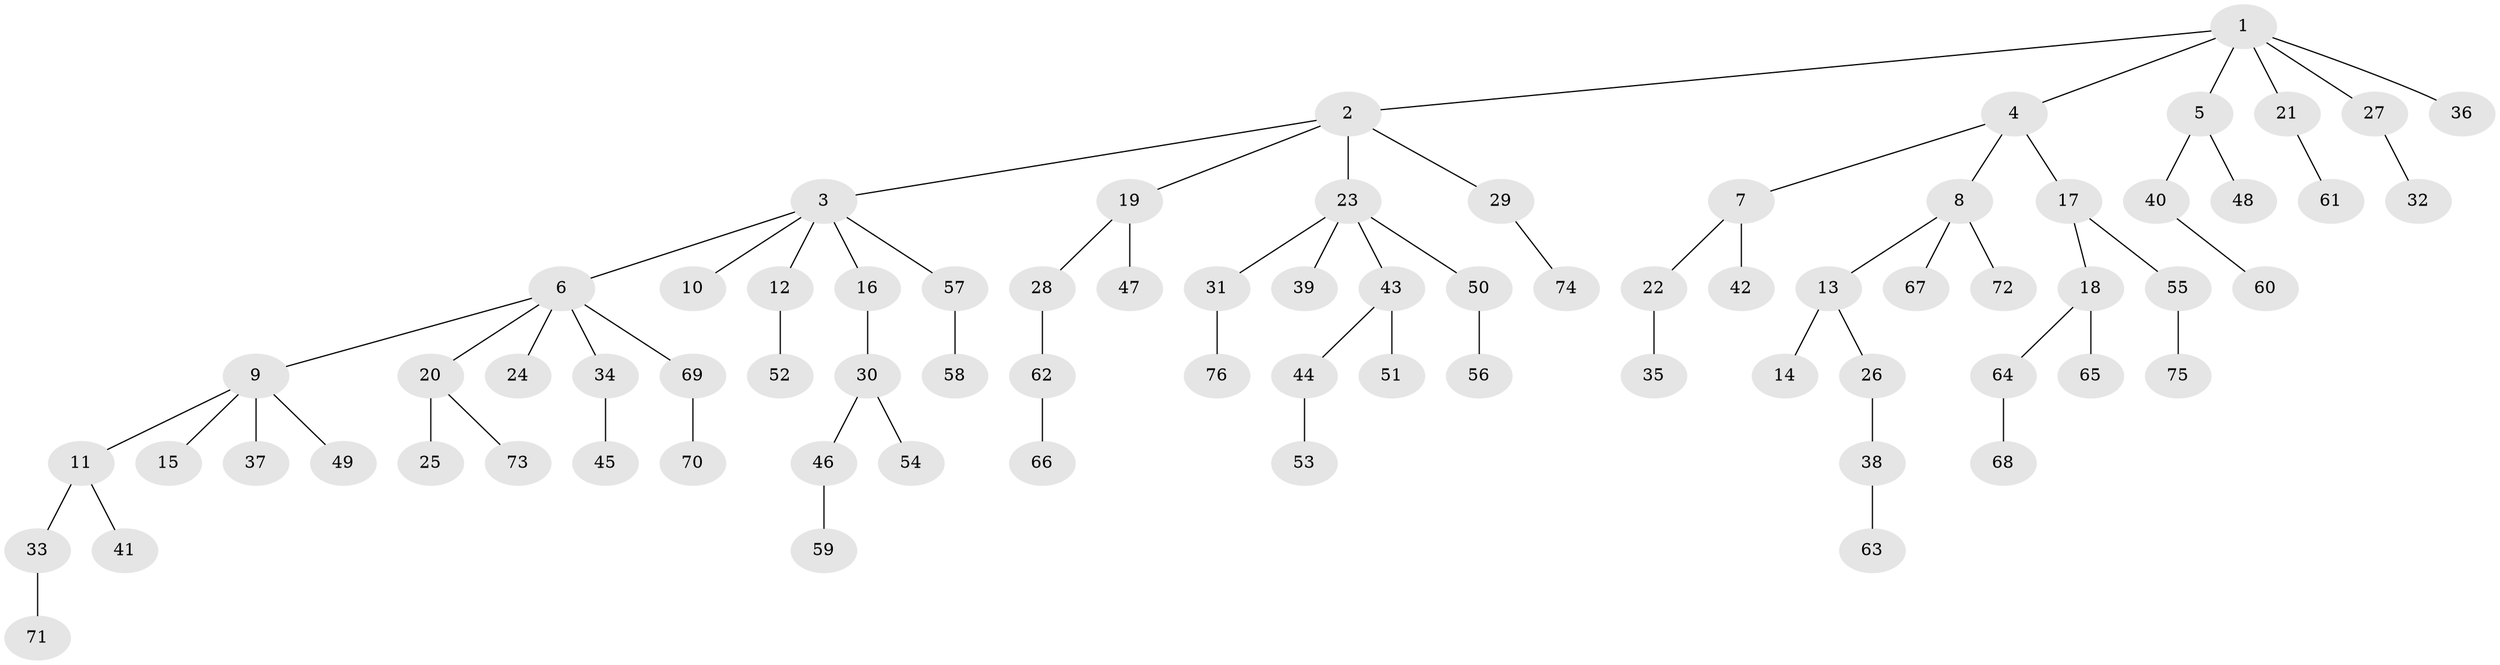 // coarse degree distribution, {7: 0.02040816326530612, 9: 0.04081632653061224, 5: 0.061224489795918366, 1: 0.6938775510204082, 3: 0.08163265306122448, 2: 0.10204081632653061}
// Generated by graph-tools (version 1.1) at 2025/24/03/03/25 07:24:07]
// undirected, 76 vertices, 75 edges
graph export_dot {
graph [start="1"]
  node [color=gray90,style=filled];
  1;
  2;
  3;
  4;
  5;
  6;
  7;
  8;
  9;
  10;
  11;
  12;
  13;
  14;
  15;
  16;
  17;
  18;
  19;
  20;
  21;
  22;
  23;
  24;
  25;
  26;
  27;
  28;
  29;
  30;
  31;
  32;
  33;
  34;
  35;
  36;
  37;
  38;
  39;
  40;
  41;
  42;
  43;
  44;
  45;
  46;
  47;
  48;
  49;
  50;
  51;
  52;
  53;
  54;
  55;
  56;
  57;
  58;
  59;
  60;
  61;
  62;
  63;
  64;
  65;
  66;
  67;
  68;
  69;
  70;
  71;
  72;
  73;
  74;
  75;
  76;
  1 -- 2;
  1 -- 4;
  1 -- 5;
  1 -- 21;
  1 -- 27;
  1 -- 36;
  2 -- 3;
  2 -- 19;
  2 -- 23;
  2 -- 29;
  3 -- 6;
  3 -- 10;
  3 -- 12;
  3 -- 16;
  3 -- 57;
  4 -- 7;
  4 -- 8;
  4 -- 17;
  5 -- 40;
  5 -- 48;
  6 -- 9;
  6 -- 20;
  6 -- 24;
  6 -- 34;
  6 -- 69;
  7 -- 22;
  7 -- 42;
  8 -- 13;
  8 -- 67;
  8 -- 72;
  9 -- 11;
  9 -- 15;
  9 -- 37;
  9 -- 49;
  11 -- 33;
  11 -- 41;
  12 -- 52;
  13 -- 14;
  13 -- 26;
  16 -- 30;
  17 -- 18;
  17 -- 55;
  18 -- 64;
  18 -- 65;
  19 -- 28;
  19 -- 47;
  20 -- 25;
  20 -- 73;
  21 -- 61;
  22 -- 35;
  23 -- 31;
  23 -- 39;
  23 -- 43;
  23 -- 50;
  26 -- 38;
  27 -- 32;
  28 -- 62;
  29 -- 74;
  30 -- 46;
  30 -- 54;
  31 -- 76;
  33 -- 71;
  34 -- 45;
  38 -- 63;
  40 -- 60;
  43 -- 44;
  43 -- 51;
  44 -- 53;
  46 -- 59;
  50 -- 56;
  55 -- 75;
  57 -- 58;
  62 -- 66;
  64 -- 68;
  69 -- 70;
}
